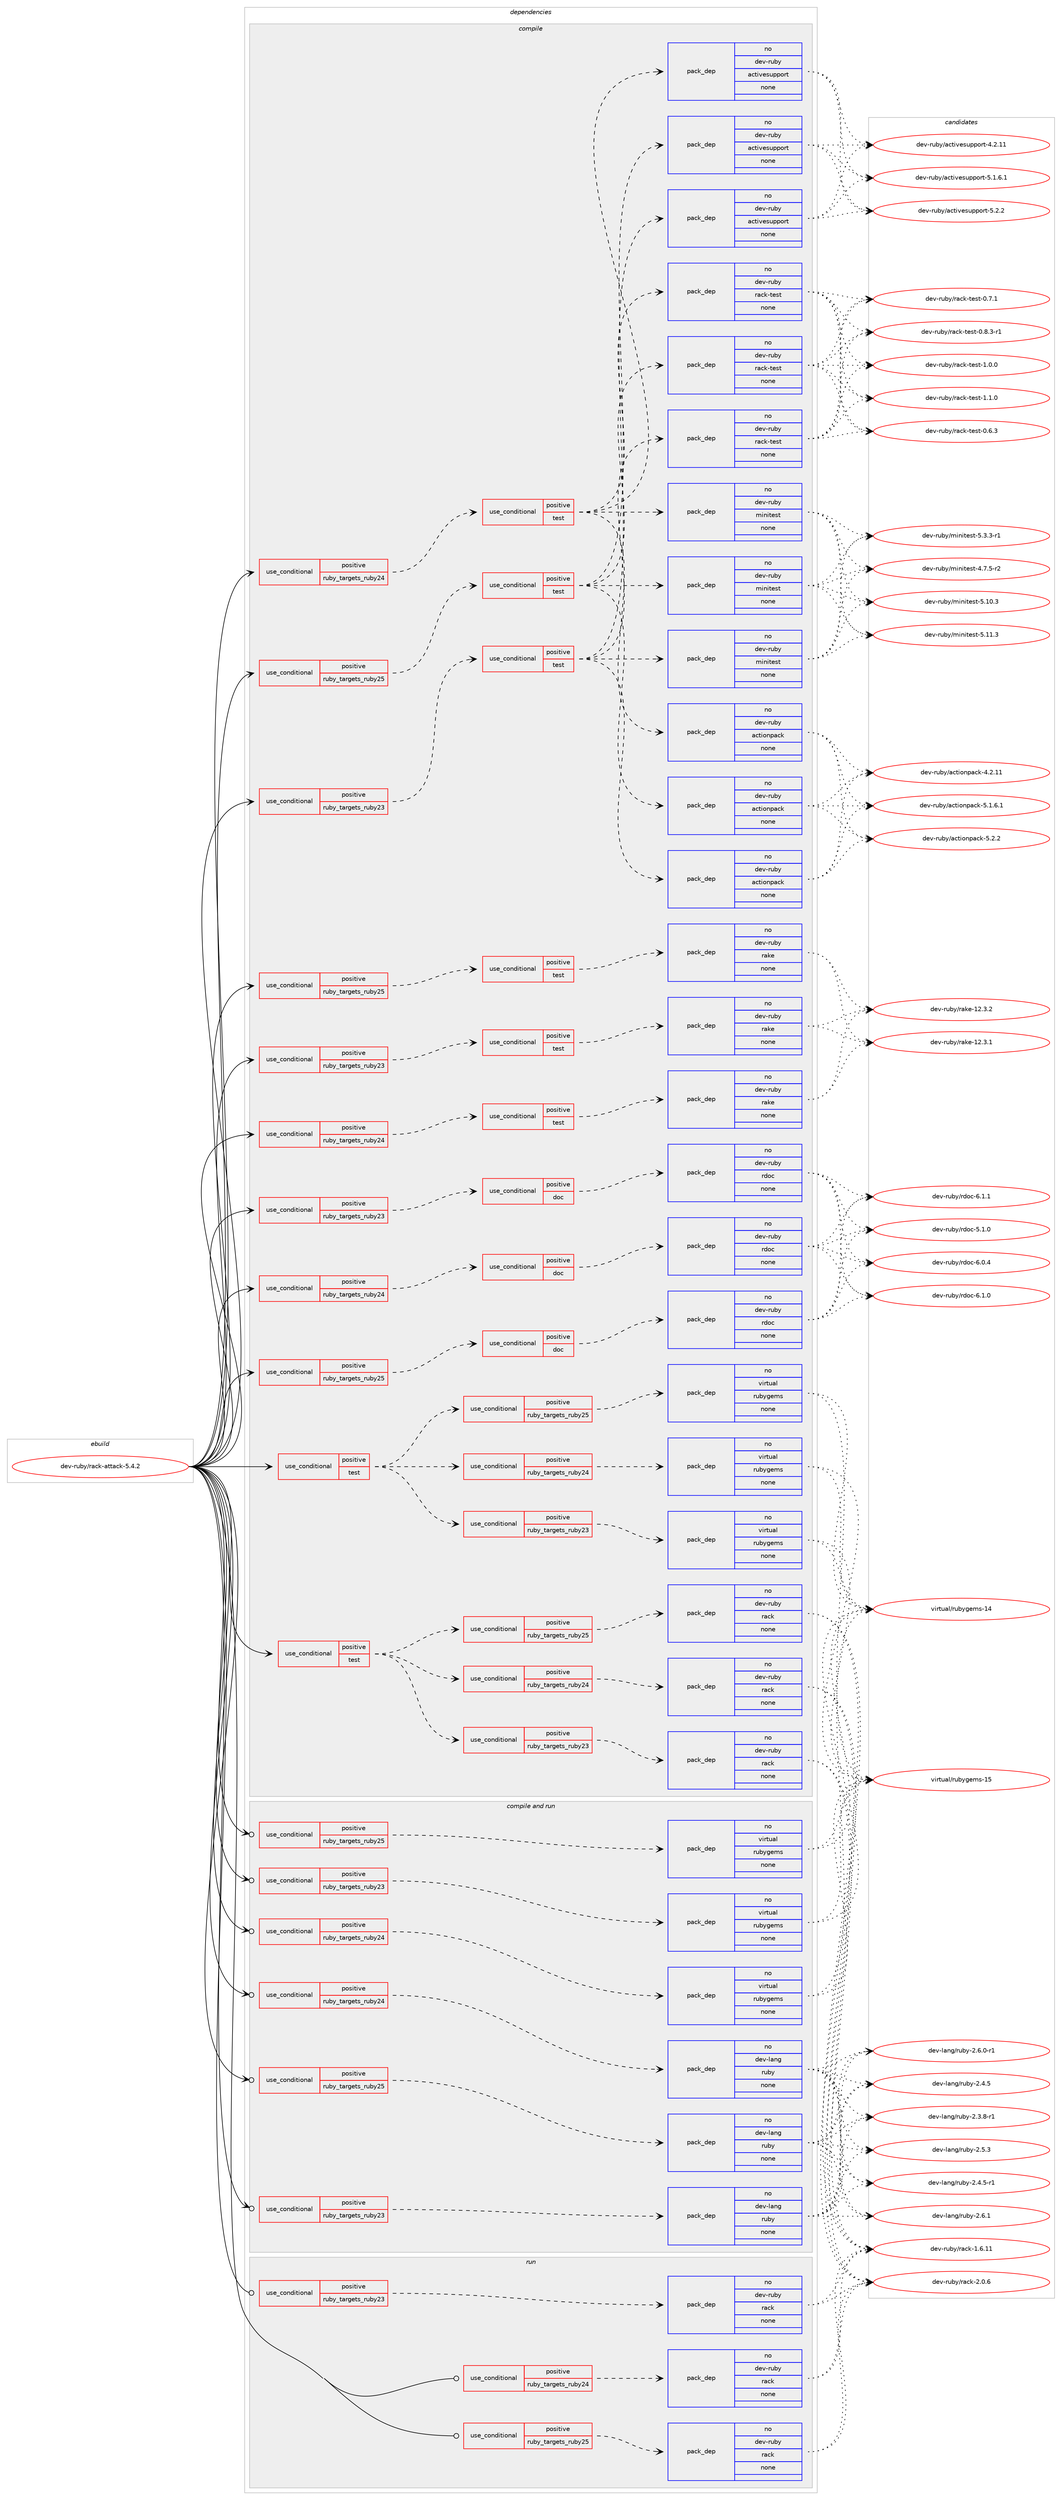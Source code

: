 digraph prolog {

# *************
# Graph options
# *************

newrank=true;
concentrate=true;
compound=true;
graph [rankdir=LR,fontname=Helvetica,fontsize=10,ranksep=1.5];#, ranksep=2.5, nodesep=0.2];
edge  [arrowhead=vee];
node  [fontname=Helvetica,fontsize=10];

# **********
# The ebuild
# **********

subgraph cluster_leftcol {
color=gray;
rank=same;
label=<<i>ebuild</i>>;
id [label="dev-ruby/rack-attack-5.4.2", color=red, width=4, href="../dev-ruby/rack-attack-5.4.2.svg"];
}

# ****************
# The dependencies
# ****************

subgraph cluster_midcol {
color=gray;
label=<<i>dependencies</i>>;
subgraph cluster_compile {
fillcolor="#eeeeee";
style=filled;
label=<<i>compile</i>>;
subgraph cond410409 {
dependency1513428 [label=<<TABLE BORDER="0" CELLBORDER="1" CELLSPACING="0" CELLPADDING="4"><TR><TD ROWSPAN="3" CELLPADDING="10">use_conditional</TD></TR><TR><TD>positive</TD></TR><TR><TD>ruby_targets_ruby23</TD></TR></TABLE>>, shape=none, color=red];
subgraph cond410410 {
dependency1513429 [label=<<TABLE BORDER="0" CELLBORDER="1" CELLSPACING="0" CELLPADDING="4"><TR><TD ROWSPAN="3" CELLPADDING="10">use_conditional</TD></TR><TR><TD>positive</TD></TR><TR><TD>doc</TD></TR></TABLE>>, shape=none, color=red];
subgraph pack1079513 {
dependency1513430 [label=<<TABLE BORDER="0" CELLBORDER="1" CELLSPACING="0" CELLPADDING="4" WIDTH="220"><TR><TD ROWSPAN="6" CELLPADDING="30">pack_dep</TD></TR><TR><TD WIDTH="110">no</TD></TR><TR><TD>dev-ruby</TD></TR><TR><TD>rdoc</TD></TR><TR><TD>none</TD></TR><TR><TD></TD></TR></TABLE>>, shape=none, color=blue];
}
dependency1513429:e -> dependency1513430:w [weight=20,style="dashed",arrowhead="vee"];
}
dependency1513428:e -> dependency1513429:w [weight=20,style="dashed",arrowhead="vee"];
}
id:e -> dependency1513428:w [weight=20,style="solid",arrowhead="vee"];
subgraph cond410411 {
dependency1513431 [label=<<TABLE BORDER="0" CELLBORDER="1" CELLSPACING="0" CELLPADDING="4"><TR><TD ROWSPAN="3" CELLPADDING="10">use_conditional</TD></TR><TR><TD>positive</TD></TR><TR><TD>ruby_targets_ruby23</TD></TR></TABLE>>, shape=none, color=red];
subgraph cond410412 {
dependency1513432 [label=<<TABLE BORDER="0" CELLBORDER="1" CELLSPACING="0" CELLPADDING="4"><TR><TD ROWSPAN="3" CELLPADDING="10">use_conditional</TD></TR><TR><TD>positive</TD></TR><TR><TD>test</TD></TR></TABLE>>, shape=none, color=red];
subgraph pack1079514 {
dependency1513433 [label=<<TABLE BORDER="0" CELLBORDER="1" CELLSPACING="0" CELLPADDING="4" WIDTH="220"><TR><TD ROWSPAN="6" CELLPADDING="30">pack_dep</TD></TR><TR><TD WIDTH="110">no</TD></TR><TR><TD>dev-ruby</TD></TR><TR><TD>actionpack</TD></TR><TR><TD>none</TD></TR><TR><TD></TD></TR></TABLE>>, shape=none, color=blue];
}
dependency1513432:e -> dependency1513433:w [weight=20,style="dashed",arrowhead="vee"];
subgraph pack1079515 {
dependency1513434 [label=<<TABLE BORDER="0" CELLBORDER="1" CELLSPACING="0" CELLPADDING="4" WIDTH="220"><TR><TD ROWSPAN="6" CELLPADDING="30">pack_dep</TD></TR><TR><TD WIDTH="110">no</TD></TR><TR><TD>dev-ruby</TD></TR><TR><TD>activesupport</TD></TR><TR><TD>none</TD></TR><TR><TD></TD></TR></TABLE>>, shape=none, color=blue];
}
dependency1513432:e -> dependency1513434:w [weight=20,style="dashed",arrowhead="vee"];
subgraph pack1079516 {
dependency1513435 [label=<<TABLE BORDER="0" CELLBORDER="1" CELLSPACING="0" CELLPADDING="4" WIDTH="220"><TR><TD ROWSPAN="6" CELLPADDING="30">pack_dep</TD></TR><TR><TD WIDTH="110">no</TD></TR><TR><TD>dev-ruby</TD></TR><TR><TD>rack-test</TD></TR><TR><TD>none</TD></TR><TR><TD></TD></TR></TABLE>>, shape=none, color=blue];
}
dependency1513432:e -> dependency1513435:w [weight=20,style="dashed",arrowhead="vee"];
subgraph pack1079517 {
dependency1513436 [label=<<TABLE BORDER="0" CELLBORDER="1" CELLSPACING="0" CELLPADDING="4" WIDTH="220"><TR><TD ROWSPAN="6" CELLPADDING="30">pack_dep</TD></TR><TR><TD WIDTH="110">no</TD></TR><TR><TD>dev-ruby</TD></TR><TR><TD>minitest</TD></TR><TR><TD>none</TD></TR><TR><TD></TD></TR></TABLE>>, shape=none, color=blue];
}
dependency1513432:e -> dependency1513436:w [weight=20,style="dashed",arrowhead="vee"];
}
dependency1513431:e -> dependency1513432:w [weight=20,style="dashed",arrowhead="vee"];
}
id:e -> dependency1513431:w [weight=20,style="solid",arrowhead="vee"];
subgraph cond410413 {
dependency1513437 [label=<<TABLE BORDER="0" CELLBORDER="1" CELLSPACING="0" CELLPADDING="4"><TR><TD ROWSPAN="3" CELLPADDING="10">use_conditional</TD></TR><TR><TD>positive</TD></TR><TR><TD>ruby_targets_ruby23</TD></TR></TABLE>>, shape=none, color=red];
subgraph cond410414 {
dependency1513438 [label=<<TABLE BORDER="0" CELLBORDER="1" CELLSPACING="0" CELLPADDING="4"><TR><TD ROWSPAN="3" CELLPADDING="10">use_conditional</TD></TR><TR><TD>positive</TD></TR><TR><TD>test</TD></TR></TABLE>>, shape=none, color=red];
subgraph pack1079518 {
dependency1513439 [label=<<TABLE BORDER="0" CELLBORDER="1" CELLSPACING="0" CELLPADDING="4" WIDTH="220"><TR><TD ROWSPAN="6" CELLPADDING="30">pack_dep</TD></TR><TR><TD WIDTH="110">no</TD></TR><TR><TD>dev-ruby</TD></TR><TR><TD>rake</TD></TR><TR><TD>none</TD></TR><TR><TD></TD></TR></TABLE>>, shape=none, color=blue];
}
dependency1513438:e -> dependency1513439:w [weight=20,style="dashed",arrowhead="vee"];
}
dependency1513437:e -> dependency1513438:w [weight=20,style="dashed",arrowhead="vee"];
}
id:e -> dependency1513437:w [weight=20,style="solid",arrowhead="vee"];
subgraph cond410415 {
dependency1513440 [label=<<TABLE BORDER="0" CELLBORDER="1" CELLSPACING="0" CELLPADDING="4"><TR><TD ROWSPAN="3" CELLPADDING="10">use_conditional</TD></TR><TR><TD>positive</TD></TR><TR><TD>ruby_targets_ruby24</TD></TR></TABLE>>, shape=none, color=red];
subgraph cond410416 {
dependency1513441 [label=<<TABLE BORDER="0" CELLBORDER="1" CELLSPACING="0" CELLPADDING="4"><TR><TD ROWSPAN="3" CELLPADDING="10">use_conditional</TD></TR><TR><TD>positive</TD></TR><TR><TD>doc</TD></TR></TABLE>>, shape=none, color=red];
subgraph pack1079519 {
dependency1513442 [label=<<TABLE BORDER="0" CELLBORDER="1" CELLSPACING="0" CELLPADDING="4" WIDTH="220"><TR><TD ROWSPAN="6" CELLPADDING="30">pack_dep</TD></TR><TR><TD WIDTH="110">no</TD></TR><TR><TD>dev-ruby</TD></TR><TR><TD>rdoc</TD></TR><TR><TD>none</TD></TR><TR><TD></TD></TR></TABLE>>, shape=none, color=blue];
}
dependency1513441:e -> dependency1513442:w [weight=20,style="dashed",arrowhead="vee"];
}
dependency1513440:e -> dependency1513441:w [weight=20,style="dashed",arrowhead="vee"];
}
id:e -> dependency1513440:w [weight=20,style="solid",arrowhead="vee"];
subgraph cond410417 {
dependency1513443 [label=<<TABLE BORDER="0" CELLBORDER="1" CELLSPACING="0" CELLPADDING="4"><TR><TD ROWSPAN="3" CELLPADDING="10">use_conditional</TD></TR><TR><TD>positive</TD></TR><TR><TD>ruby_targets_ruby24</TD></TR></TABLE>>, shape=none, color=red];
subgraph cond410418 {
dependency1513444 [label=<<TABLE BORDER="0" CELLBORDER="1" CELLSPACING="0" CELLPADDING="4"><TR><TD ROWSPAN="3" CELLPADDING="10">use_conditional</TD></TR><TR><TD>positive</TD></TR><TR><TD>test</TD></TR></TABLE>>, shape=none, color=red];
subgraph pack1079520 {
dependency1513445 [label=<<TABLE BORDER="0" CELLBORDER="1" CELLSPACING="0" CELLPADDING="4" WIDTH="220"><TR><TD ROWSPAN="6" CELLPADDING="30">pack_dep</TD></TR><TR><TD WIDTH="110">no</TD></TR><TR><TD>dev-ruby</TD></TR><TR><TD>actionpack</TD></TR><TR><TD>none</TD></TR><TR><TD></TD></TR></TABLE>>, shape=none, color=blue];
}
dependency1513444:e -> dependency1513445:w [weight=20,style="dashed",arrowhead="vee"];
subgraph pack1079521 {
dependency1513446 [label=<<TABLE BORDER="0" CELLBORDER="1" CELLSPACING="0" CELLPADDING="4" WIDTH="220"><TR><TD ROWSPAN="6" CELLPADDING="30">pack_dep</TD></TR><TR><TD WIDTH="110">no</TD></TR><TR><TD>dev-ruby</TD></TR><TR><TD>activesupport</TD></TR><TR><TD>none</TD></TR><TR><TD></TD></TR></TABLE>>, shape=none, color=blue];
}
dependency1513444:e -> dependency1513446:w [weight=20,style="dashed",arrowhead="vee"];
subgraph pack1079522 {
dependency1513447 [label=<<TABLE BORDER="0" CELLBORDER="1" CELLSPACING="0" CELLPADDING="4" WIDTH="220"><TR><TD ROWSPAN="6" CELLPADDING="30">pack_dep</TD></TR><TR><TD WIDTH="110">no</TD></TR><TR><TD>dev-ruby</TD></TR><TR><TD>rack-test</TD></TR><TR><TD>none</TD></TR><TR><TD></TD></TR></TABLE>>, shape=none, color=blue];
}
dependency1513444:e -> dependency1513447:w [weight=20,style="dashed",arrowhead="vee"];
subgraph pack1079523 {
dependency1513448 [label=<<TABLE BORDER="0" CELLBORDER="1" CELLSPACING="0" CELLPADDING="4" WIDTH="220"><TR><TD ROWSPAN="6" CELLPADDING="30">pack_dep</TD></TR><TR><TD WIDTH="110">no</TD></TR><TR><TD>dev-ruby</TD></TR><TR><TD>minitest</TD></TR><TR><TD>none</TD></TR><TR><TD></TD></TR></TABLE>>, shape=none, color=blue];
}
dependency1513444:e -> dependency1513448:w [weight=20,style="dashed",arrowhead="vee"];
}
dependency1513443:e -> dependency1513444:w [weight=20,style="dashed",arrowhead="vee"];
}
id:e -> dependency1513443:w [weight=20,style="solid",arrowhead="vee"];
subgraph cond410419 {
dependency1513449 [label=<<TABLE BORDER="0" CELLBORDER="1" CELLSPACING="0" CELLPADDING="4"><TR><TD ROWSPAN="3" CELLPADDING="10">use_conditional</TD></TR><TR><TD>positive</TD></TR><TR><TD>ruby_targets_ruby24</TD></TR></TABLE>>, shape=none, color=red];
subgraph cond410420 {
dependency1513450 [label=<<TABLE BORDER="0" CELLBORDER="1" CELLSPACING="0" CELLPADDING="4"><TR><TD ROWSPAN="3" CELLPADDING="10">use_conditional</TD></TR><TR><TD>positive</TD></TR><TR><TD>test</TD></TR></TABLE>>, shape=none, color=red];
subgraph pack1079524 {
dependency1513451 [label=<<TABLE BORDER="0" CELLBORDER="1" CELLSPACING="0" CELLPADDING="4" WIDTH="220"><TR><TD ROWSPAN="6" CELLPADDING="30">pack_dep</TD></TR><TR><TD WIDTH="110">no</TD></TR><TR><TD>dev-ruby</TD></TR><TR><TD>rake</TD></TR><TR><TD>none</TD></TR><TR><TD></TD></TR></TABLE>>, shape=none, color=blue];
}
dependency1513450:e -> dependency1513451:w [weight=20,style="dashed",arrowhead="vee"];
}
dependency1513449:e -> dependency1513450:w [weight=20,style="dashed",arrowhead="vee"];
}
id:e -> dependency1513449:w [weight=20,style="solid",arrowhead="vee"];
subgraph cond410421 {
dependency1513452 [label=<<TABLE BORDER="0" CELLBORDER="1" CELLSPACING="0" CELLPADDING="4"><TR><TD ROWSPAN="3" CELLPADDING="10">use_conditional</TD></TR><TR><TD>positive</TD></TR><TR><TD>ruby_targets_ruby25</TD></TR></TABLE>>, shape=none, color=red];
subgraph cond410422 {
dependency1513453 [label=<<TABLE BORDER="0" CELLBORDER="1" CELLSPACING="0" CELLPADDING="4"><TR><TD ROWSPAN="3" CELLPADDING="10">use_conditional</TD></TR><TR><TD>positive</TD></TR><TR><TD>doc</TD></TR></TABLE>>, shape=none, color=red];
subgraph pack1079525 {
dependency1513454 [label=<<TABLE BORDER="0" CELLBORDER="1" CELLSPACING="0" CELLPADDING="4" WIDTH="220"><TR><TD ROWSPAN="6" CELLPADDING="30">pack_dep</TD></TR><TR><TD WIDTH="110">no</TD></TR><TR><TD>dev-ruby</TD></TR><TR><TD>rdoc</TD></TR><TR><TD>none</TD></TR><TR><TD></TD></TR></TABLE>>, shape=none, color=blue];
}
dependency1513453:e -> dependency1513454:w [weight=20,style="dashed",arrowhead="vee"];
}
dependency1513452:e -> dependency1513453:w [weight=20,style="dashed",arrowhead="vee"];
}
id:e -> dependency1513452:w [weight=20,style="solid",arrowhead="vee"];
subgraph cond410423 {
dependency1513455 [label=<<TABLE BORDER="0" CELLBORDER="1" CELLSPACING="0" CELLPADDING="4"><TR><TD ROWSPAN="3" CELLPADDING="10">use_conditional</TD></TR><TR><TD>positive</TD></TR><TR><TD>ruby_targets_ruby25</TD></TR></TABLE>>, shape=none, color=red];
subgraph cond410424 {
dependency1513456 [label=<<TABLE BORDER="0" CELLBORDER="1" CELLSPACING="0" CELLPADDING="4"><TR><TD ROWSPAN="3" CELLPADDING="10">use_conditional</TD></TR><TR><TD>positive</TD></TR><TR><TD>test</TD></TR></TABLE>>, shape=none, color=red];
subgraph pack1079526 {
dependency1513457 [label=<<TABLE BORDER="0" CELLBORDER="1" CELLSPACING="0" CELLPADDING="4" WIDTH="220"><TR><TD ROWSPAN="6" CELLPADDING="30">pack_dep</TD></TR><TR><TD WIDTH="110">no</TD></TR><TR><TD>dev-ruby</TD></TR><TR><TD>actionpack</TD></TR><TR><TD>none</TD></TR><TR><TD></TD></TR></TABLE>>, shape=none, color=blue];
}
dependency1513456:e -> dependency1513457:w [weight=20,style="dashed",arrowhead="vee"];
subgraph pack1079527 {
dependency1513458 [label=<<TABLE BORDER="0" CELLBORDER="1" CELLSPACING="0" CELLPADDING="4" WIDTH="220"><TR><TD ROWSPAN="6" CELLPADDING="30">pack_dep</TD></TR><TR><TD WIDTH="110">no</TD></TR><TR><TD>dev-ruby</TD></TR><TR><TD>activesupport</TD></TR><TR><TD>none</TD></TR><TR><TD></TD></TR></TABLE>>, shape=none, color=blue];
}
dependency1513456:e -> dependency1513458:w [weight=20,style="dashed",arrowhead="vee"];
subgraph pack1079528 {
dependency1513459 [label=<<TABLE BORDER="0" CELLBORDER="1" CELLSPACING="0" CELLPADDING="4" WIDTH="220"><TR><TD ROWSPAN="6" CELLPADDING="30">pack_dep</TD></TR><TR><TD WIDTH="110">no</TD></TR><TR><TD>dev-ruby</TD></TR><TR><TD>rack-test</TD></TR><TR><TD>none</TD></TR><TR><TD></TD></TR></TABLE>>, shape=none, color=blue];
}
dependency1513456:e -> dependency1513459:w [weight=20,style="dashed",arrowhead="vee"];
subgraph pack1079529 {
dependency1513460 [label=<<TABLE BORDER="0" CELLBORDER="1" CELLSPACING="0" CELLPADDING="4" WIDTH="220"><TR><TD ROWSPAN="6" CELLPADDING="30">pack_dep</TD></TR><TR><TD WIDTH="110">no</TD></TR><TR><TD>dev-ruby</TD></TR><TR><TD>minitest</TD></TR><TR><TD>none</TD></TR><TR><TD></TD></TR></TABLE>>, shape=none, color=blue];
}
dependency1513456:e -> dependency1513460:w [weight=20,style="dashed",arrowhead="vee"];
}
dependency1513455:e -> dependency1513456:w [weight=20,style="dashed",arrowhead="vee"];
}
id:e -> dependency1513455:w [weight=20,style="solid",arrowhead="vee"];
subgraph cond410425 {
dependency1513461 [label=<<TABLE BORDER="0" CELLBORDER="1" CELLSPACING="0" CELLPADDING="4"><TR><TD ROWSPAN="3" CELLPADDING="10">use_conditional</TD></TR><TR><TD>positive</TD></TR><TR><TD>ruby_targets_ruby25</TD></TR></TABLE>>, shape=none, color=red];
subgraph cond410426 {
dependency1513462 [label=<<TABLE BORDER="0" CELLBORDER="1" CELLSPACING="0" CELLPADDING="4"><TR><TD ROWSPAN="3" CELLPADDING="10">use_conditional</TD></TR><TR><TD>positive</TD></TR><TR><TD>test</TD></TR></TABLE>>, shape=none, color=red];
subgraph pack1079530 {
dependency1513463 [label=<<TABLE BORDER="0" CELLBORDER="1" CELLSPACING="0" CELLPADDING="4" WIDTH="220"><TR><TD ROWSPAN="6" CELLPADDING="30">pack_dep</TD></TR><TR><TD WIDTH="110">no</TD></TR><TR><TD>dev-ruby</TD></TR><TR><TD>rake</TD></TR><TR><TD>none</TD></TR><TR><TD></TD></TR></TABLE>>, shape=none, color=blue];
}
dependency1513462:e -> dependency1513463:w [weight=20,style="dashed",arrowhead="vee"];
}
dependency1513461:e -> dependency1513462:w [weight=20,style="dashed",arrowhead="vee"];
}
id:e -> dependency1513461:w [weight=20,style="solid",arrowhead="vee"];
subgraph cond410427 {
dependency1513464 [label=<<TABLE BORDER="0" CELLBORDER="1" CELLSPACING="0" CELLPADDING="4"><TR><TD ROWSPAN="3" CELLPADDING="10">use_conditional</TD></TR><TR><TD>positive</TD></TR><TR><TD>test</TD></TR></TABLE>>, shape=none, color=red];
subgraph cond410428 {
dependency1513465 [label=<<TABLE BORDER="0" CELLBORDER="1" CELLSPACING="0" CELLPADDING="4"><TR><TD ROWSPAN="3" CELLPADDING="10">use_conditional</TD></TR><TR><TD>positive</TD></TR><TR><TD>ruby_targets_ruby23</TD></TR></TABLE>>, shape=none, color=red];
subgraph pack1079531 {
dependency1513466 [label=<<TABLE BORDER="0" CELLBORDER="1" CELLSPACING="0" CELLPADDING="4" WIDTH="220"><TR><TD ROWSPAN="6" CELLPADDING="30">pack_dep</TD></TR><TR><TD WIDTH="110">no</TD></TR><TR><TD>dev-ruby</TD></TR><TR><TD>rack</TD></TR><TR><TD>none</TD></TR><TR><TD></TD></TR></TABLE>>, shape=none, color=blue];
}
dependency1513465:e -> dependency1513466:w [weight=20,style="dashed",arrowhead="vee"];
}
dependency1513464:e -> dependency1513465:w [weight=20,style="dashed",arrowhead="vee"];
subgraph cond410429 {
dependency1513467 [label=<<TABLE BORDER="0" CELLBORDER="1" CELLSPACING="0" CELLPADDING="4"><TR><TD ROWSPAN="3" CELLPADDING="10">use_conditional</TD></TR><TR><TD>positive</TD></TR><TR><TD>ruby_targets_ruby24</TD></TR></TABLE>>, shape=none, color=red];
subgraph pack1079532 {
dependency1513468 [label=<<TABLE BORDER="0" CELLBORDER="1" CELLSPACING="0" CELLPADDING="4" WIDTH="220"><TR><TD ROWSPAN="6" CELLPADDING="30">pack_dep</TD></TR><TR><TD WIDTH="110">no</TD></TR><TR><TD>dev-ruby</TD></TR><TR><TD>rack</TD></TR><TR><TD>none</TD></TR><TR><TD></TD></TR></TABLE>>, shape=none, color=blue];
}
dependency1513467:e -> dependency1513468:w [weight=20,style="dashed",arrowhead="vee"];
}
dependency1513464:e -> dependency1513467:w [weight=20,style="dashed",arrowhead="vee"];
subgraph cond410430 {
dependency1513469 [label=<<TABLE BORDER="0" CELLBORDER="1" CELLSPACING="0" CELLPADDING="4"><TR><TD ROWSPAN="3" CELLPADDING="10">use_conditional</TD></TR><TR><TD>positive</TD></TR><TR><TD>ruby_targets_ruby25</TD></TR></TABLE>>, shape=none, color=red];
subgraph pack1079533 {
dependency1513470 [label=<<TABLE BORDER="0" CELLBORDER="1" CELLSPACING="0" CELLPADDING="4" WIDTH="220"><TR><TD ROWSPAN="6" CELLPADDING="30">pack_dep</TD></TR><TR><TD WIDTH="110">no</TD></TR><TR><TD>dev-ruby</TD></TR><TR><TD>rack</TD></TR><TR><TD>none</TD></TR><TR><TD></TD></TR></TABLE>>, shape=none, color=blue];
}
dependency1513469:e -> dependency1513470:w [weight=20,style="dashed",arrowhead="vee"];
}
dependency1513464:e -> dependency1513469:w [weight=20,style="dashed",arrowhead="vee"];
}
id:e -> dependency1513464:w [weight=20,style="solid",arrowhead="vee"];
subgraph cond410431 {
dependency1513471 [label=<<TABLE BORDER="0" CELLBORDER="1" CELLSPACING="0" CELLPADDING="4"><TR><TD ROWSPAN="3" CELLPADDING="10">use_conditional</TD></TR><TR><TD>positive</TD></TR><TR><TD>test</TD></TR></TABLE>>, shape=none, color=red];
subgraph cond410432 {
dependency1513472 [label=<<TABLE BORDER="0" CELLBORDER="1" CELLSPACING="0" CELLPADDING="4"><TR><TD ROWSPAN="3" CELLPADDING="10">use_conditional</TD></TR><TR><TD>positive</TD></TR><TR><TD>ruby_targets_ruby23</TD></TR></TABLE>>, shape=none, color=red];
subgraph pack1079534 {
dependency1513473 [label=<<TABLE BORDER="0" CELLBORDER="1" CELLSPACING="0" CELLPADDING="4" WIDTH="220"><TR><TD ROWSPAN="6" CELLPADDING="30">pack_dep</TD></TR><TR><TD WIDTH="110">no</TD></TR><TR><TD>virtual</TD></TR><TR><TD>rubygems</TD></TR><TR><TD>none</TD></TR><TR><TD></TD></TR></TABLE>>, shape=none, color=blue];
}
dependency1513472:e -> dependency1513473:w [weight=20,style="dashed",arrowhead="vee"];
}
dependency1513471:e -> dependency1513472:w [weight=20,style="dashed",arrowhead="vee"];
subgraph cond410433 {
dependency1513474 [label=<<TABLE BORDER="0" CELLBORDER="1" CELLSPACING="0" CELLPADDING="4"><TR><TD ROWSPAN="3" CELLPADDING="10">use_conditional</TD></TR><TR><TD>positive</TD></TR><TR><TD>ruby_targets_ruby24</TD></TR></TABLE>>, shape=none, color=red];
subgraph pack1079535 {
dependency1513475 [label=<<TABLE BORDER="0" CELLBORDER="1" CELLSPACING="0" CELLPADDING="4" WIDTH="220"><TR><TD ROWSPAN="6" CELLPADDING="30">pack_dep</TD></TR><TR><TD WIDTH="110">no</TD></TR><TR><TD>virtual</TD></TR><TR><TD>rubygems</TD></TR><TR><TD>none</TD></TR><TR><TD></TD></TR></TABLE>>, shape=none, color=blue];
}
dependency1513474:e -> dependency1513475:w [weight=20,style="dashed",arrowhead="vee"];
}
dependency1513471:e -> dependency1513474:w [weight=20,style="dashed",arrowhead="vee"];
subgraph cond410434 {
dependency1513476 [label=<<TABLE BORDER="0" CELLBORDER="1" CELLSPACING="0" CELLPADDING="4"><TR><TD ROWSPAN="3" CELLPADDING="10">use_conditional</TD></TR><TR><TD>positive</TD></TR><TR><TD>ruby_targets_ruby25</TD></TR></TABLE>>, shape=none, color=red];
subgraph pack1079536 {
dependency1513477 [label=<<TABLE BORDER="0" CELLBORDER="1" CELLSPACING="0" CELLPADDING="4" WIDTH="220"><TR><TD ROWSPAN="6" CELLPADDING="30">pack_dep</TD></TR><TR><TD WIDTH="110">no</TD></TR><TR><TD>virtual</TD></TR><TR><TD>rubygems</TD></TR><TR><TD>none</TD></TR><TR><TD></TD></TR></TABLE>>, shape=none, color=blue];
}
dependency1513476:e -> dependency1513477:w [weight=20,style="dashed",arrowhead="vee"];
}
dependency1513471:e -> dependency1513476:w [weight=20,style="dashed",arrowhead="vee"];
}
id:e -> dependency1513471:w [weight=20,style="solid",arrowhead="vee"];
}
subgraph cluster_compileandrun {
fillcolor="#eeeeee";
style=filled;
label=<<i>compile and run</i>>;
subgraph cond410435 {
dependency1513478 [label=<<TABLE BORDER="0" CELLBORDER="1" CELLSPACING="0" CELLPADDING="4"><TR><TD ROWSPAN="3" CELLPADDING="10">use_conditional</TD></TR><TR><TD>positive</TD></TR><TR><TD>ruby_targets_ruby23</TD></TR></TABLE>>, shape=none, color=red];
subgraph pack1079537 {
dependency1513479 [label=<<TABLE BORDER="0" CELLBORDER="1" CELLSPACING="0" CELLPADDING="4" WIDTH="220"><TR><TD ROWSPAN="6" CELLPADDING="30">pack_dep</TD></TR><TR><TD WIDTH="110">no</TD></TR><TR><TD>dev-lang</TD></TR><TR><TD>ruby</TD></TR><TR><TD>none</TD></TR><TR><TD></TD></TR></TABLE>>, shape=none, color=blue];
}
dependency1513478:e -> dependency1513479:w [weight=20,style="dashed",arrowhead="vee"];
}
id:e -> dependency1513478:w [weight=20,style="solid",arrowhead="odotvee"];
subgraph cond410436 {
dependency1513480 [label=<<TABLE BORDER="0" CELLBORDER="1" CELLSPACING="0" CELLPADDING="4"><TR><TD ROWSPAN="3" CELLPADDING="10">use_conditional</TD></TR><TR><TD>positive</TD></TR><TR><TD>ruby_targets_ruby23</TD></TR></TABLE>>, shape=none, color=red];
subgraph pack1079538 {
dependency1513481 [label=<<TABLE BORDER="0" CELLBORDER="1" CELLSPACING="0" CELLPADDING="4" WIDTH="220"><TR><TD ROWSPAN="6" CELLPADDING="30">pack_dep</TD></TR><TR><TD WIDTH="110">no</TD></TR><TR><TD>virtual</TD></TR><TR><TD>rubygems</TD></TR><TR><TD>none</TD></TR><TR><TD></TD></TR></TABLE>>, shape=none, color=blue];
}
dependency1513480:e -> dependency1513481:w [weight=20,style="dashed",arrowhead="vee"];
}
id:e -> dependency1513480:w [weight=20,style="solid",arrowhead="odotvee"];
subgraph cond410437 {
dependency1513482 [label=<<TABLE BORDER="0" CELLBORDER="1" CELLSPACING="0" CELLPADDING="4"><TR><TD ROWSPAN="3" CELLPADDING="10">use_conditional</TD></TR><TR><TD>positive</TD></TR><TR><TD>ruby_targets_ruby24</TD></TR></TABLE>>, shape=none, color=red];
subgraph pack1079539 {
dependency1513483 [label=<<TABLE BORDER="0" CELLBORDER="1" CELLSPACING="0" CELLPADDING="4" WIDTH="220"><TR><TD ROWSPAN="6" CELLPADDING="30">pack_dep</TD></TR><TR><TD WIDTH="110">no</TD></TR><TR><TD>dev-lang</TD></TR><TR><TD>ruby</TD></TR><TR><TD>none</TD></TR><TR><TD></TD></TR></TABLE>>, shape=none, color=blue];
}
dependency1513482:e -> dependency1513483:w [weight=20,style="dashed",arrowhead="vee"];
}
id:e -> dependency1513482:w [weight=20,style="solid",arrowhead="odotvee"];
subgraph cond410438 {
dependency1513484 [label=<<TABLE BORDER="0" CELLBORDER="1" CELLSPACING="0" CELLPADDING="4"><TR><TD ROWSPAN="3" CELLPADDING="10">use_conditional</TD></TR><TR><TD>positive</TD></TR><TR><TD>ruby_targets_ruby24</TD></TR></TABLE>>, shape=none, color=red];
subgraph pack1079540 {
dependency1513485 [label=<<TABLE BORDER="0" CELLBORDER="1" CELLSPACING="0" CELLPADDING="4" WIDTH="220"><TR><TD ROWSPAN="6" CELLPADDING="30">pack_dep</TD></TR><TR><TD WIDTH="110">no</TD></TR><TR><TD>virtual</TD></TR><TR><TD>rubygems</TD></TR><TR><TD>none</TD></TR><TR><TD></TD></TR></TABLE>>, shape=none, color=blue];
}
dependency1513484:e -> dependency1513485:w [weight=20,style="dashed",arrowhead="vee"];
}
id:e -> dependency1513484:w [weight=20,style="solid",arrowhead="odotvee"];
subgraph cond410439 {
dependency1513486 [label=<<TABLE BORDER="0" CELLBORDER="1" CELLSPACING="0" CELLPADDING="4"><TR><TD ROWSPAN="3" CELLPADDING="10">use_conditional</TD></TR><TR><TD>positive</TD></TR><TR><TD>ruby_targets_ruby25</TD></TR></TABLE>>, shape=none, color=red];
subgraph pack1079541 {
dependency1513487 [label=<<TABLE BORDER="0" CELLBORDER="1" CELLSPACING="0" CELLPADDING="4" WIDTH="220"><TR><TD ROWSPAN="6" CELLPADDING="30">pack_dep</TD></TR><TR><TD WIDTH="110">no</TD></TR><TR><TD>dev-lang</TD></TR><TR><TD>ruby</TD></TR><TR><TD>none</TD></TR><TR><TD></TD></TR></TABLE>>, shape=none, color=blue];
}
dependency1513486:e -> dependency1513487:w [weight=20,style="dashed",arrowhead="vee"];
}
id:e -> dependency1513486:w [weight=20,style="solid",arrowhead="odotvee"];
subgraph cond410440 {
dependency1513488 [label=<<TABLE BORDER="0" CELLBORDER="1" CELLSPACING="0" CELLPADDING="4"><TR><TD ROWSPAN="3" CELLPADDING="10">use_conditional</TD></TR><TR><TD>positive</TD></TR><TR><TD>ruby_targets_ruby25</TD></TR></TABLE>>, shape=none, color=red];
subgraph pack1079542 {
dependency1513489 [label=<<TABLE BORDER="0" CELLBORDER="1" CELLSPACING="0" CELLPADDING="4" WIDTH="220"><TR><TD ROWSPAN="6" CELLPADDING="30">pack_dep</TD></TR><TR><TD WIDTH="110">no</TD></TR><TR><TD>virtual</TD></TR><TR><TD>rubygems</TD></TR><TR><TD>none</TD></TR><TR><TD></TD></TR></TABLE>>, shape=none, color=blue];
}
dependency1513488:e -> dependency1513489:w [weight=20,style="dashed",arrowhead="vee"];
}
id:e -> dependency1513488:w [weight=20,style="solid",arrowhead="odotvee"];
}
subgraph cluster_run {
fillcolor="#eeeeee";
style=filled;
label=<<i>run</i>>;
subgraph cond410441 {
dependency1513490 [label=<<TABLE BORDER="0" CELLBORDER="1" CELLSPACING="0" CELLPADDING="4"><TR><TD ROWSPAN="3" CELLPADDING="10">use_conditional</TD></TR><TR><TD>positive</TD></TR><TR><TD>ruby_targets_ruby23</TD></TR></TABLE>>, shape=none, color=red];
subgraph pack1079543 {
dependency1513491 [label=<<TABLE BORDER="0" CELLBORDER="1" CELLSPACING="0" CELLPADDING="4" WIDTH="220"><TR><TD ROWSPAN="6" CELLPADDING="30">pack_dep</TD></TR><TR><TD WIDTH="110">no</TD></TR><TR><TD>dev-ruby</TD></TR><TR><TD>rack</TD></TR><TR><TD>none</TD></TR><TR><TD></TD></TR></TABLE>>, shape=none, color=blue];
}
dependency1513490:e -> dependency1513491:w [weight=20,style="dashed",arrowhead="vee"];
}
id:e -> dependency1513490:w [weight=20,style="solid",arrowhead="odot"];
subgraph cond410442 {
dependency1513492 [label=<<TABLE BORDER="0" CELLBORDER="1" CELLSPACING="0" CELLPADDING="4"><TR><TD ROWSPAN="3" CELLPADDING="10">use_conditional</TD></TR><TR><TD>positive</TD></TR><TR><TD>ruby_targets_ruby24</TD></TR></TABLE>>, shape=none, color=red];
subgraph pack1079544 {
dependency1513493 [label=<<TABLE BORDER="0" CELLBORDER="1" CELLSPACING="0" CELLPADDING="4" WIDTH="220"><TR><TD ROWSPAN="6" CELLPADDING="30">pack_dep</TD></TR><TR><TD WIDTH="110">no</TD></TR><TR><TD>dev-ruby</TD></TR><TR><TD>rack</TD></TR><TR><TD>none</TD></TR><TR><TD></TD></TR></TABLE>>, shape=none, color=blue];
}
dependency1513492:e -> dependency1513493:w [weight=20,style="dashed",arrowhead="vee"];
}
id:e -> dependency1513492:w [weight=20,style="solid",arrowhead="odot"];
subgraph cond410443 {
dependency1513494 [label=<<TABLE BORDER="0" CELLBORDER="1" CELLSPACING="0" CELLPADDING="4"><TR><TD ROWSPAN="3" CELLPADDING="10">use_conditional</TD></TR><TR><TD>positive</TD></TR><TR><TD>ruby_targets_ruby25</TD></TR></TABLE>>, shape=none, color=red];
subgraph pack1079545 {
dependency1513495 [label=<<TABLE BORDER="0" CELLBORDER="1" CELLSPACING="0" CELLPADDING="4" WIDTH="220"><TR><TD ROWSPAN="6" CELLPADDING="30">pack_dep</TD></TR><TR><TD WIDTH="110">no</TD></TR><TR><TD>dev-ruby</TD></TR><TR><TD>rack</TD></TR><TR><TD>none</TD></TR><TR><TD></TD></TR></TABLE>>, shape=none, color=blue];
}
dependency1513494:e -> dependency1513495:w [weight=20,style="dashed",arrowhead="vee"];
}
id:e -> dependency1513494:w [weight=20,style="solid",arrowhead="odot"];
}
}

# **************
# The candidates
# **************

subgraph cluster_choices {
rank=same;
color=gray;
label=<<i>candidates</i>>;

subgraph choice1079513 {
color=black;
nodesep=1;
choice10010111845114117981214711410011199455346494648 [label="dev-ruby/rdoc-5.1.0", color=red, width=4,href="../dev-ruby/rdoc-5.1.0.svg"];
choice10010111845114117981214711410011199455446484652 [label="dev-ruby/rdoc-6.0.4", color=red, width=4,href="../dev-ruby/rdoc-6.0.4.svg"];
choice10010111845114117981214711410011199455446494648 [label="dev-ruby/rdoc-6.1.0", color=red, width=4,href="../dev-ruby/rdoc-6.1.0.svg"];
choice10010111845114117981214711410011199455446494649 [label="dev-ruby/rdoc-6.1.1", color=red, width=4,href="../dev-ruby/rdoc-6.1.1.svg"];
dependency1513430:e -> choice10010111845114117981214711410011199455346494648:w [style=dotted,weight="100"];
dependency1513430:e -> choice10010111845114117981214711410011199455446484652:w [style=dotted,weight="100"];
dependency1513430:e -> choice10010111845114117981214711410011199455446494648:w [style=dotted,weight="100"];
dependency1513430:e -> choice10010111845114117981214711410011199455446494649:w [style=dotted,weight="100"];
}
subgraph choice1079514 {
color=black;
nodesep=1;
choice1001011184511411798121479799116105111110112979910745524650464949 [label="dev-ruby/actionpack-4.2.11", color=red, width=4,href="../dev-ruby/actionpack-4.2.11.svg"];
choice100101118451141179812147979911610511111011297991074553464946544649 [label="dev-ruby/actionpack-5.1.6.1", color=red, width=4,href="../dev-ruby/actionpack-5.1.6.1.svg"];
choice10010111845114117981214797991161051111101129799107455346504650 [label="dev-ruby/actionpack-5.2.2", color=red, width=4,href="../dev-ruby/actionpack-5.2.2.svg"];
dependency1513433:e -> choice1001011184511411798121479799116105111110112979910745524650464949:w [style=dotted,weight="100"];
dependency1513433:e -> choice100101118451141179812147979911610511111011297991074553464946544649:w [style=dotted,weight="100"];
dependency1513433:e -> choice10010111845114117981214797991161051111101129799107455346504650:w [style=dotted,weight="100"];
}
subgraph choice1079515 {
color=black;
nodesep=1;
choice100101118451141179812147979911610511810111511711211211111411645524650464949 [label="dev-ruby/activesupport-4.2.11", color=red, width=4,href="../dev-ruby/activesupport-4.2.11.svg"];
choice10010111845114117981214797991161051181011151171121121111141164553464946544649 [label="dev-ruby/activesupport-5.1.6.1", color=red, width=4,href="../dev-ruby/activesupport-5.1.6.1.svg"];
choice1001011184511411798121479799116105118101115117112112111114116455346504650 [label="dev-ruby/activesupport-5.2.2", color=red, width=4,href="../dev-ruby/activesupport-5.2.2.svg"];
dependency1513434:e -> choice100101118451141179812147979911610511810111511711211211111411645524650464949:w [style=dotted,weight="100"];
dependency1513434:e -> choice10010111845114117981214797991161051181011151171121121111141164553464946544649:w [style=dotted,weight="100"];
dependency1513434:e -> choice1001011184511411798121479799116105118101115117112112111114116455346504650:w [style=dotted,weight="100"];
}
subgraph choice1079516 {
color=black;
nodesep=1;
choice100101118451141179812147114979910745116101115116454846544651 [label="dev-ruby/rack-test-0.6.3", color=red, width=4,href="../dev-ruby/rack-test-0.6.3.svg"];
choice100101118451141179812147114979910745116101115116454846554649 [label="dev-ruby/rack-test-0.7.1", color=red, width=4,href="../dev-ruby/rack-test-0.7.1.svg"];
choice1001011184511411798121471149799107451161011151164548465646514511449 [label="dev-ruby/rack-test-0.8.3-r1", color=red, width=4,href="../dev-ruby/rack-test-0.8.3-r1.svg"];
choice100101118451141179812147114979910745116101115116454946484648 [label="dev-ruby/rack-test-1.0.0", color=red, width=4,href="../dev-ruby/rack-test-1.0.0.svg"];
choice100101118451141179812147114979910745116101115116454946494648 [label="dev-ruby/rack-test-1.1.0", color=red, width=4,href="../dev-ruby/rack-test-1.1.0.svg"];
dependency1513435:e -> choice100101118451141179812147114979910745116101115116454846544651:w [style=dotted,weight="100"];
dependency1513435:e -> choice100101118451141179812147114979910745116101115116454846554649:w [style=dotted,weight="100"];
dependency1513435:e -> choice1001011184511411798121471149799107451161011151164548465646514511449:w [style=dotted,weight="100"];
dependency1513435:e -> choice100101118451141179812147114979910745116101115116454946484648:w [style=dotted,weight="100"];
dependency1513435:e -> choice100101118451141179812147114979910745116101115116454946494648:w [style=dotted,weight="100"];
}
subgraph choice1079517 {
color=black;
nodesep=1;
choice1001011184511411798121471091051101051161011151164552465546534511450 [label="dev-ruby/minitest-4.7.5-r2", color=red, width=4,href="../dev-ruby/minitest-4.7.5-r2.svg"];
choice10010111845114117981214710910511010511610111511645534649484651 [label="dev-ruby/minitest-5.10.3", color=red, width=4,href="../dev-ruby/minitest-5.10.3.svg"];
choice10010111845114117981214710910511010511610111511645534649494651 [label="dev-ruby/minitest-5.11.3", color=red, width=4,href="../dev-ruby/minitest-5.11.3.svg"];
choice1001011184511411798121471091051101051161011151164553465146514511449 [label="dev-ruby/minitest-5.3.3-r1", color=red, width=4,href="../dev-ruby/minitest-5.3.3-r1.svg"];
dependency1513436:e -> choice1001011184511411798121471091051101051161011151164552465546534511450:w [style=dotted,weight="100"];
dependency1513436:e -> choice10010111845114117981214710910511010511610111511645534649484651:w [style=dotted,weight="100"];
dependency1513436:e -> choice10010111845114117981214710910511010511610111511645534649494651:w [style=dotted,weight="100"];
dependency1513436:e -> choice1001011184511411798121471091051101051161011151164553465146514511449:w [style=dotted,weight="100"];
}
subgraph choice1079518 {
color=black;
nodesep=1;
choice1001011184511411798121471149710710145495046514649 [label="dev-ruby/rake-12.3.1", color=red, width=4,href="../dev-ruby/rake-12.3.1.svg"];
choice1001011184511411798121471149710710145495046514650 [label="dev-ruby/rake-12.3.2", color=red, width=4,href="../dev-ruby/rake-12.3.2.svg"];
dependency1513439:e -> choice1001011184511411798121471149710710145495046514649:w [style=dotted,weight="100"];
dependency1513439:e -> choice1001011184511411798121471149710710145495046514650:w [style=dotted,weight="100"];
}
subgraph choice1079519 {
color=black;
nodesep=1;
choice10010111845114117981214711410011199455346494648 [label="dev-ruby/rdoc-5.1.0", color=red, width=4,href="../dev-ruby/rdoc-5.1.0.svg"];
choice10010111845114117981214711410011199455446484652 [label="dev-ruby/rdoc-6.0.4", color=red, width=4,href="../dev-ruby/rdoc-6.0.4.svg"];
choice10010111845114117981214711410011199455446494648 [label="dev-ruby/rdoc-6.1.0", color=red, width=4,href="../dev-ruby/rdoc-6.1.0.svg"];
choice10010111845114117981214711410011199455446494649 [label="dev-ruby/rdoc-6.1.1", color=red, width=4,href="../dev-ruby/rdoc-6.1.1.svg"];
dependency1513442:e -> choice10010111845114117981214711410011199455346494648:w [style=dotted,weight="100"];
dependency1513442:e -> choice10010111845114117981214711410011199455446484652:w [style=dotted,weight="100"];
dependency1513442:e -> choice10010111845114117981214711410011199455446494648:w [style=dotted,weight="100"];
dependency1513442:e -> choice10010111845114117981214711410011199455446494649:w [style=dotted,weight="100"];
}
subgraph choice1079520 {
color=black;
nodesep=1;
choice1001011184511411798121479799116105111110112979910745524650464949 [label="dev-ruby/actionpack-4.2.11", color=red, width=4,href="../dev-ruby/actionpack-4.2.11.svg"];
choice100101118451141179812147979911610511111011297991074553464946544649 [label="dev-ruby/actionpack-5.1.6.1", color=red, width=4,href="../dev-ruby/actionpack-5.1.6.1.svg"];
choice10010111845114117981214797991161051111101129799107455346504650 [label="dev-ruby/actionpack-5.2.2", color=red, width=4,href="../dev-ruby/actionpack-5.2.2.svg"];
dependency1513445:e -> choice1001011184511411798121479799116105111110112979910745524650464949:w [style=dotted,weight="100"];
dependency1513445:e -> choice100101118451141179812147979911610511111011297991074553464946544649:w [style=dotted,weight="100"];
dependency1513445:e -> choice10010111845114117981214797991161051111101129799107455346504650:w [style=dotted,weight="100"];
}
subgraph choice1079521 {
color=black;
nodesep=1;
choice100101118451141179812147979911610511810111511711211211111411645524650464949 [label="dev-ruby/activesupport-4.2.11", color=red, width=4,href="../dev-ruby/activesupport-4.2.11.svg"];
choice10010111845114117981214797991161051181011151171121121111141164553464946544649 [label="dev-ruby/activesupport-5.1.6.1", color=red, width=4,href="../dev-ruby/activesupport-5.1.6.1.svg"];
choice1001011184511411798121479799116105118101115117112112111114116455346504650 [label="dev-ruby/activesupport-5.2.2", color=red, width=4,href="../dev-ruby/activesupport-5.2.2.svg"];
dependency1513446:e -> choice100101118451141179812147979911610511810111511711211211111411645524650464949:w [style=dotted,weight="100"];
dependency1513446:e -> choice10010111845114117981214797991161051181011151171121121111141164553464946544649:w [style=dotted,weight="100"];
dependency1513446:e -> choice1001011184511411798121479799116105118101115117112112111114116455346504650:w [style=dotted,weight="100"];
}
subgraph choice1079522 {
color=black;
nodesep=1;
choice100101118451141179812147114979910745116101115116454846544651 [label="dev-ruby/rack-test-0.6.3", color=red, width=4,href="../dev-ruby/rack-test-0.6.3.svg"];
choice100101118451141179812147114979910745116101115116454846554649 [label="dev-ruby/rack-test-0.7.1", color=red, width=4,href="../dev-ruby/rack-test-0.7.1.svg"];
choice1001011184511411798121471149799107451161011151164548465646514511449 [label="dev-ruby/rack-test-0.8.3-r1", color=red, width=4,href="../dev-ruby/rack-test-0.8.3-r1.svg"];
choice100101118451141179812147114979910745116101115116454946484648 [label="dev-ruby/rack-test-1.0.0", color=red, width=4,href="../dev-ruby/rack-test-1.0.0.svg"];
choice100101118451141179812147114979910745116101115116454946494648 [label="dev-ruby/rack-test-1.1.0", color=red, width=4,href="../dev-ruby/rack-test-1.1.0.svg"];
dependency1513447:e -> choice100101118451141179812147114979910745116101115116454846544651:w [style=dotted,weight="100"];
dependency1513447:e -> choice100101118451141179812147114979910745116101115116454846554649:w [style=dotted,weight="100"];
dependency1513447:e -> choice1001011184511411798121471149799107451161011151164548465646514511449:w [style=dotted,weight="100"];
dependency1513447:e -> choice100101118451141179812147114979910745116101115116454946484648:w [style=dotted,weight="100"];
dependency1513447:e -> choice100101118451141179812147114979910745116101115116454946494648:w [style=dotted,weight="100"];
}
subgraph choice1079523 {
color=black;
nodesep=1;
choice1001011184511411798121471091051101051161011151164552465546534511450 [label="dev-ruby/minitest-4.7.5-r2", color=red, width=4,href="../dev-ruby/minitest-4.7.5-r2.svg"];
choice10010111845114117981214710910511010511610111511645534649484651 [label="dev-ruby/minitest-5.10.3", color=red, width=4,href="../dev-ruby/minitest-5.10.3.svg"];
choice10010111845114117981214710910511010511610111511645534649494651 [label="dev-ruby/minitest-5.11.3", color=red, width=4,href="../dev-ruby/minitest-5.11.3.svg"];
choice1001011184511411798121471091051101051161011151164553465146514511449 [label="dev-ruby/minitest-5.3.3-r1", color=red, width=4,href="../dev-ruby/minitest-5.3.3-r1.svg"];
dependency1513448:e -> choice1001011184511411798121471091051101051161011151164552465546534511450:w [style=dotted,weight="100"];
dependency1513448:e -> choice10010111845114117981214710910511010511610111511645534649484651:w [style=dotted,weight="100"];
dependency1513448:e -> choice10010111845114117981214710910511010511610111511645534649494651:w [style=dotted,weight="100"];
dependency1513448:e -> choice1001011184511411798121471091051101051161011151164553465146514511449:w [style=dotted,weight="100"];
}
subgraph choice1079524 {
color=black;
nodesep=1;
choice1001011184511411798121471149710710145495046514649 [label="dev-ruby/rake-12.3.1", color=red, width=4,href="../dev-ruby/rake-12.3.1.svg"];
choice1001011184511411798121471149710710145495046514650 [label="dev-ruby/rake-12.3.2", color=red, width=4,href="../dev-ruby/rake-12.3.2.svg"];
dependency1513451:e -> choice1001011184511411798121471149710710145495046514649:w [style=dotted,weight="100"];
dependency1513451:e -> choice1001011184511411798121471149710710145495046514650:w [style=dotted,weight="100"];
}
subgraph choice1079525 {
color=black;
nodesep=1;
choice10010111845114117981214711410011199455346494648 [label="dev-ruby/rdoc-5.1.0", color=red, width=4,href="../dev-ruby/rdoc-5.1.0.svg"];
choice10010111845114117981214711410011199455446484652 [label="dev-ruby/rdoc-6.0.4", color=red, width=4,href="../dev-ruby/rdoc-6.0.4.svg"];
choice10010111845114117981214711410011199455446494648 [label="dev-ruby/rdoc-6.1.0", color=red, width=4,href="../dev-ruby/rdoc-6.1.0.svg"];
choice10010111845114117981214711410011199455446494649 [label="dev-ruby/rdoc-6.1.1", color=red, width=4,href="../dev-ruby/rdoc-6.1.1.svg"];
dependency1513454:e -> choice10010111845114117981214711410011199455346494648:w [style=dotted,weight="100"];
dependency1513454:e -> choice10010111845114117981214711410011199455446484652:w [style=dotted,weight="100"];
dependency1513454:e -> choice10010111845114117981214711410011199455446494648:w [style=dotted,weight="100"];
dependency1513454:e -> choice10010111845114117981214711410011199455446494649:w [style=dotted,weight="100"];
}
subgraph choice1079526 {
color=black;
nodesep=1;
choice1001011184511411798121479799116105111110112979910745524650464949 [label="dev-ruby/actionpack-4.2.11", color=red, width=4,href="../dev-ruby/actionpack-4.2.11.svg"];
choice100101118451141179812147979911610511111011297991074553464946544649 [label="dev-ruby/actionpack-5.1.6.1", color=red, width=4,href="../dev-ruby/actionpack-5.1.6.1.svg"];
choice10010111845114117981214797991161051111101129799107455346504650 [label="dev-ruby/actionpack-5.2.2", color=red, width=4,href="../dev-ruby/actionpack-5.2.2.svg"];
dependency1513457:e -> choice1001011184511411798121479799116105111110112979910745524650464949:w [style=dotted,weight="100"];
dependency1513457:e -> choice100101118451141179812147979911610511111011297991074553464946544649:w [style=dotted,weight="100"];
dependency1513457:e -> choice10010111845114117981214797991161051111101129799107455346504650:w [style=dotted,weight="100"];
}
subgraph choice1079527 {
color=black;
nodesep=1;
choice100101118451141179812147979911610511810111511711211211111411645524650464949 [label="dev-ruby/activesupport-4.2.11", color=red, width=4,href="../dev-ruby/activesupport-4.2.11.svg"];
choice10010111845114117981214797991161051181011151171121121111141164553464946544649 [label="dev-ruby/activesupport-5.1.6.1", color=red, width=4,href="../dev-ruby/activesupport-5.1.6.1.svg"];
choice1001011184511411798121479799116105118101115117112112111114116455346504650 [label="dev-ruby/activesupport-5.2.2", color=red, width=4,href="../dev-ruby/activesupport-5.2.2.svg"];
dependency1513458:e -> choice100101118451141179812147979911610511810111511711211211111411645524650464949:w [style=dotted,weight="100"];
dependency1513458:e -> choice10010111845114117981214797991161051181011151171121121111141164553464946544649:w [style=dotted,weight="100"];
dependency1513458:e -> choice1001011184511411798121479799116105118101115117112112111114116455346504650:w [style=dotted,weight="100"];
}
subgraph choice1079528 {
color=black;
nodesep=1;
choice100101118451141179812147114979910745116101115116454846544651 [label="dev-ruby/rack-test-0.6.3", color=red, width=4,href="../dev-ruby/rack-test-0.6.3.svg"];
choice100101118451141179812147114979910745116101115116454846554649 [label="dev-ruby/rack-test-0.7.1", color=red, width=4,href="../dev-ruby/rack-test-0.7.1.svg"];
choice1001011184511411798121471149799107451161011151164548465646514511449 [label="dev-ruby/rack-test-0.8.3-r1", color=red, width=4,href="../dev-ruby/rack-test-0.8.3-r1.svg"];
choice100101118451141179812147114979910745116101115116454946484648 [label="dev-ruby/rack-test-1.0.0", color=red, width=4,href="../dev-ruby/rack-test-1.0.0.svg"];
choice100101118451141179812147114979910745116101115116454946494648 [label="dev-ruby/rack-test-1.1.0", color=red, width=4,href="../dev-ruby/rack-test-1.1.0.svg"];
dependency1513459:e -> choice100101118451141179812147114979910745116101115116454846544651:w [style=dotted,weight="100"];
dependency1513459:e -> choice100101118451141179812147114979910745116101115116454846554649:w [style=dotted,weight="100"];
dependency1513459:e -> choice1001011184511411798121471149799107451161011151164548465646514511449:w [style=dotted,weight="100"];
dependency1513459:e -> choice100101118451141179812147114979910745116101115116454946484648:w [style=dotted,weight="100"];
dependency1513459:e -> choice100101118451141179812147114979910745116101115116454946494648:w [style=dotted,weight="100"];
}
subgraph choice1079529 {
color=black;
nodesep=1;
choice1001011184511411798121471091051101051161011151164552465546534511450 [label="dev-ruby/minitest-4.7.5-r2", color=red, width=4,href="../dev-ruby/minitest-4.7.5-r2.svg"];
choice10010111845114117981214710910511010511610111511645534649484651 [label="dev-ruby/minitest-5.10.3", color=red, width=4,href="../dev-ruby/minitest-5.10.3.svg"];
choice10010111845114117981214710910511010511610111511645534649494651 [label="dev-ruby/minitest-5.11.3", color=red, width=4,href="../dev-ruby/minitest-5.11.3.svg"];
choice1001011184511411798121471091051101051161011151164553465146514511449 [label="dev-ruby/minitest-5.3.3-r1", color=red, width=4,href="../dev-ruby/minitest-5.3.3-r1.svg"];
dependency1513460:e -> choice1001011184511411798121471091051101051161011151164552465546534511450:w [style=dotted,weight="100"];
dependency1513460:e -> choice10010111845114117981214710910511010511610111511645534649484651:w [style=dotted,weight="100"];
dependency1513460:e -> choice10010111845114117981214710910511010511610111511645534649494651:w [style=dotted,weight="100"];
dependency1513460:e -> choice1001011184511411798121471091051101051161011151164553465146514511449:w [style=dotted,weight="100"];
}
subgraph choice1079530 {
color=black;
nodesep=1;
choice1001011184511411798121471149710710145495046514649 [label="dev-ruby/rake-12.3.1", color=red, width=4,href="../dev-ruby/rake-12.3.1.svg"];
choice1001011184511411798121471149710710145495046514650 [label="dev-ruby/rake-12.3.2", color=red, width=4,href="../dev-ruby/rake-12.3.2.svg"];
dependency1513463:e -> choice1001011184511411798121471149710710145495046514649:w [style=dotted,weight="100"];
dependency1513463:e -> choice1001011184511411798121471149710710145495046514650:w [style=dotted,weight="100"];
}
subgraph choice1079531 {
color=black;
nodesep=1;
choice100101118451141179812147114979910745494654464949 [label="dev-ruby/rack-1.6.11", color=red, width=4,href="../dev-ruby/rack-1.6.11.svg"];
choice1001011184511411798121471149799107455046484654 [label="dev-ruby/rack-2.0.6", color=red, width=4,href="../dev-ruby/rack-2.0.6.svg"];
dependency1513466:e -> choice100101118451141179812147114979910745494654464949:w [style=dotted,weight="100"];
dependency1513466:e -> choice1001011184511411798121471149799107455046484654:w [style=dotted,weight="100"];
}
subgraph choice1079532 {
color=black;
nodesep=1;
choice100101118451141179812147114979910745494654464949 [label="dev-ruby/rack-1.6.11", color=red, width=4,href="../dev-ruby/rack-1.6.11.svg"];
choice1001011184511411798121471149799107455046484654 [label="dev-ruby/rack-2.0.6", color=red, width=4,href="../dev-ruby/rack-2.0.6.svg"];
dependency1513468:e -> choice100101118451141179812147114979910745494654464949:w [style=dotted,weight="100"];
dependency1513468:e -> choice1001011184511411798121471149799107455046484654:w [style=dotted,weight="100"];
}
subgraph choice1079533 {
color=black;
nodesep=1;
choice100101118451141179812147114979910745494654464949 [label="dev-ruby/rack-1.6.11", color=red, width=4,href="../dev-ruby/rack-1.6.11.svg"];
choice1001011184511411798121471149799107455046484654 [label="dev-ruby/rack-2.0.6", color=red, width=4,href="../dev-ruby/rack-2.0.6.svg"];
dependency1513470:e -> choice100101118451141179812147114979910745494654464949:w [style=dotted,weight="100"];
dependency1513470:e -> choice1001011184511411798121471149799107455046484654:w [style=dotted,weight="100"];
}
subgraph choice1079534 {
color=black;
nodesep=1;
choice118105114116117971084711411798121103101109115454952 [label="virtual/rubygems-14", color=red, width=4,href="../virtual/rubygems-14.svg"];
choice118105114116117971084711411798121103101109115454953 [label="virtual/rubygems-15", color=red, width=4,href="../virtual/rubygems-15.svg"];
dependency1513473:e -> choice118105114116117971084711411798121103101109115454952:w [style=dotted,weight="100"];
dependency1513473:e -> choice118105114116117971084711411798121103101109115454953:w [style=dotted,weight="100"];
}
subgraph choice1079535 {
color=black;
nodesep=1;
choice118105114116117971084711411798121103101109115454952 [label="virtual/rubygems-14", color=red, width=4,href="../virtual/rubygems-14.svg"];
choice118105114116117971084711411798121103101109115454953 [label="virtual/rubygems-15", color=red, width=4,href="../virtual/rubygems-15.svg"];
dependency1513475:e -> choice118105114116117971084711411798121103101109115454952:w [style=dotted,weight="100"];
dependency1513475:e -> choice118105114116117971084711411798121103101109115454953:w [style=dotted,weight="100"];
}
subgraph choice1079536 {
color=black;
nodesep=1;
choice118105114116117971084711411798121103101109115454952 [label="virtual/rubygems-14", color=red, width=4,href="../virtual/rubygems-14.svg"];
choice118105114116117971084711411798121103101109115454953 [label="virtual/rubygems-15", color=red, width=4,href="../virtual/rubygems-15.svg"];
dependency1513477:e -> choice118105114116117971084711411798121103101109115454952:w [style=dotted,weight="100"];
dependency1513477:e -> choice118105114116117971084711411798121103101109115454953:w [style=dotted,weight="100"];
}
subgraph choice1079537 {
color=black;
nodesep=1;
choice100101118451089711010347114117981214550465146564511449 [label="dev-lang/ruby-2.3.8-r1", color=red, width=4,href="../dev-lang/ruby-2.3.8-r1.svg"];
choice10010111845108971101034711411798121455046524653 [label="dev-lang/ruby-2.4.5", color=red, width=4,href="../dev-lang/ruby-2.4.5.svg"];
choice100101118451089711010347114117981214550465246534511449 [label="dev-lang/ruby-2.4.5-r1", color=red, width=4,href="../dev-lang/ruby-2.4.5-r1.svg"];
choice10010111845108971101034711411798121455046534651 [label="dev-lang/ruby-2.5.3", color=red, width=4,href="../dev-lang/ruby-2.5.3.svg"];
choice100101118451089711010347114117981214550465446484511449 [label="dev-lang/ruby-2.6.0-r1", color=red, width=4,href="../dev-lang/ruby-2.6.0-r1.svg"];
choice10010111845108971101034711411798121455046544649 [label="dev-lang/ruby-2.6.1", color=red, width=4,href="../dev-lang/ruby-2.6.1.svg"];
dependency1513479:e -> choice100101118451089711010347114117981214550465146564511449:w [style=dotted,weight="100"];
dependency1513479:e -> choice10010111845108971101034711411798121455046524653:w [style=dotted,weight="100"];
dependency1513479:e -> choice100101118451089711010347114117981214550465246534511449:w [style=dotted,weight="100"];
dependency1513479:e -> choice10010111845108971101034711411798121455046534651:w [style=dotted,weight="100"];
dependency1513479:e -> choice100101118451089711010347114117981214550465446484511449:w [style=dotted,weight="100"];
dependency1513479:e -> choice10010111845108971101034711411798121455046544649:w [style=dotted,weight="100"];
}
subgraph choice1079538 {
color=black;
nodesep=1;
choice118105114116117971084711411798121103101109115454952 [label="virtual/rubygems-14", color=red, width=4,href="../virtual/rubygems-14.svg"];
choice118105114116117971084711411798121103101109115454953 [label="virtual/rubygems-15", color=red, width=4,href="../virtual/rubygems-15.svg"];
dependency1513481:e -> choice118105114116117971084711411798121103101109115454952:w [style=dotted,weight="100"];
dependency1513481:e -> choice118105114116117971084711411798121103101109115454953:w [style=dotted,weight="100"];
}
subgraph choice1079539 {
color=black;
nodesep=1;
choice100101118451089711010347114117981214550465146564511449 [label="dev-lang/ruby-2.3.8-r1", color=red, width=4,href="../dev-lang/ruby-2.3.8-r1.svg"];
choice10010111845108971101034711411798121455046524653 [label="dev-lang/ruby-2.4.5", color=red, width=4,href="../dev-lang/ruby-2.4.5.svg"];
choice100101118451089711010347114117981214550465246534511449 [label="dev-lang/ruby-2.4.5-r1", color=red, width=4,href="../dev-lang/ruby-2.4.5-r1.svg"];
choice10010111845108971101034711411798121455046534651 [label="dev-lang/ruby-2.5.3", color=red, width=4,href="../dev-lang/ruby-2.5.3.svg"];
choice100101118451089711010347114117981214550465446484511449 [label="dev-lang/ruby-2.6.0-r1", color=red, width=4,href="../dev-lang/ruby-2.6.0-r1.svg"];
choice10010111845108971101034711411798121455046544649 [label="dev-lang/ruby-2.6.1", color=red, width=4,href="../dev-lang/ruby-2.6.1.svg"];
dependency1513483:e -> choice100101118451089711010347114117981214550465146564511449:w [style=dotted,weight="100"];
dependency1513483:e -> choice10010111845108971101034711411798121455046524653:w [style=dotted,weight="100"];
dependency1513483:e -> choice100101118451089711010347114117981214550465246534511449:w [style=dotted,weight="100"];
dependency1513483:e -> choice10010111845108971101034711411798121455046534651:w [style=dotted,weight="100"];
dependency1513483:e -> choice100101118451089711010347114117981214550465446484511449:w [style=dotted,weight="100"];
dependency1513483:e -> choice10010111845108971101034711411798121455046544649:w [style=dotted,weight="100"];
}
subgraph choice1079540 {
color=black;
nodesep=1;
choice118105114116117971084711411798121103101109115454952 [label="virtual/rubygems-14", color=red, width=4,href="../virtual/rubygems-14.svg"];
choice118105114116117971084711411798121103101109115454953 [label="virtual/rubygems-15", color=red, width=4,href="../virtual/rubygems-15.svg"];
dependency1513485:e -> choice118105114116117971084711411798121103101109115454952:w [style=dotted,weight="100"];
dependency1513485:e -> choice118105114116117971084711411798121103101109115454953:w [style=dotted,weight="100"];
}
subgraph choice1079541 {
color=black;
nodesep=1;
choice100101118451089711010347114117981214550465146564511449 [label="dev-lang/ruby-2.3.8-r1", color=red, width=4,href="../dev-lang/ruby-2.3.8-r1.svg"];
choice10010111845108971101034711411798121455046524653 [label="dev-lang/ruby-2.4.5", color=red, width=4,href="../dev-lang/ruby-2.4.5.svg"];
choice100101118451089711010347114117981214550465246534511449 [label="dev-lang/ruby-2.4.5-r1", color=red, width=4,href="../dev-lang/ruby-2.4.5-r1.svg"];
choice10010111845108971101034711411798121455046534651 [label="dev-lang/ruby-2.5.3", color=red, width=4,href="../dev-lang/ruby-2.5.3.svg"];
choice100101118451089711010347114117981214550465446484511449 [label="dev-lang/ruby-2.6.0-r1", color=red, width=4,href="../dev-lang/ruby-2.6.0-r1.svg"];
choice10010111845108971101034711411798121455046544649 [label="dev-lang/ruby-2.6.1", color=red, width=4,href="../dev-lang/ruby-2.6.1.svg"];
dependency1513487:e -> choice100101118451089711010347114117981214550465146564511449:w [style=dotted,weight="100"];
dependency1513487:e -> choice10010111845108971101034711411798121455046524653:w [style=dotted,weight="100"];
dependency1513487:e -> choice100101118451089711010347114117981214550465246534511449:w [style=dotted,weight="100"];
dependency1513487:e -> choice10010111845108971101034711411798121455046534651:w [style=dotted,weight="100"];
dependency1513487:e -> choice100101118451089711010347114117981214550465446484511449:w [style=dotted,weight="100"];
dependency1513487:e -> choice10010111845108971101034711411798121455046544649:w [style=dotted,weight="100"];
}
subgraph choice1079542 {
color=black;
nodesep=1;
choice118105114116117971084711411798121103101109115454952 [label="virtual/rubygems-14", color=red, width=4,href="../virtual/rubygems-14.svg"];
choice118105114116117971084711411798121103101109115454953 [label="virtual/rubygems-15", color=red, width=4,href="../virtual/rubygems-15.svg"];
dependency1513489:e -> choice118105114116117971084711411798121103101109115454952:w [style=dotted,weight="100"];
dependency1513489:e -> choice118105114116117971084711411798121103101109115454953:w [style=dotted,weight="100"];
}
subgraph choice1079543 {
color=black;
nodesep=1;
choice100101118451141179812147114979910745494654464949 [label="dev-ruby/rack-1.6.11", color=red, width=4,href="../dev-ruby/rack-1.6.11.svg"];
choice1001011184511411798121471149799107455046484654 [label="dev-ruby/rack-2.0.6", color=red, width=4,href="../dev-ruby/rack-2.0.6.svg"];
dependency1513491:e -> choice100101118451141179812147114979910745494654464949:w [style=dotted,weight="100"];
dependency1513491:e -> choice1001011184511411798121471149799107455046484654:w [style=dotted,weight="100"];
}
subgraph choice1079544 {
color=black;
nodesep=1;
choice100101118451141179812147114979910745494654464949 [label="dev-ruby/rack-1.6.11", color=red, width=4,href="../dev-ruby/rack-1.6.11.svg"];
choice1001011184511411798121471149799107455046484654 [label="dev-ruby/rack-2.0.6", color=red, width=4,href="../dev-ruby/rack-2.0.6.svg"];
dependency1513493:e -> choice100101118451141179812147114979910745494654464949:w [style=dotted,weight="100"];
dependency1513493:e -> choice1001011184511411798121471149799107455046484654:w [style=dotted,weight="100"];
}
subgraph choice1079545 {
color=black;
nodesep=1;
choice100101118451141179812147114979910745494654464949 [label="dev-ruby/rack-1.6.11", color=red, width=4,href="../dev-ruby/rack-1.6.11.svg"];
choice1001011184511411798121471149799107455046484654 [label="dev-ruby/rack-2.0.6", color=red, width=4,href="../dev-ruby/rack-2.0.6.svg"];
dependency1513495:e -> choice100101118451141179812147114979910745494654464949:w [style=dotted,weight="100"];
dependency1513495:e -> choice1001011184511411798121471149799107455046484654:w [style=dotted,weight="100"];
}
}

}
